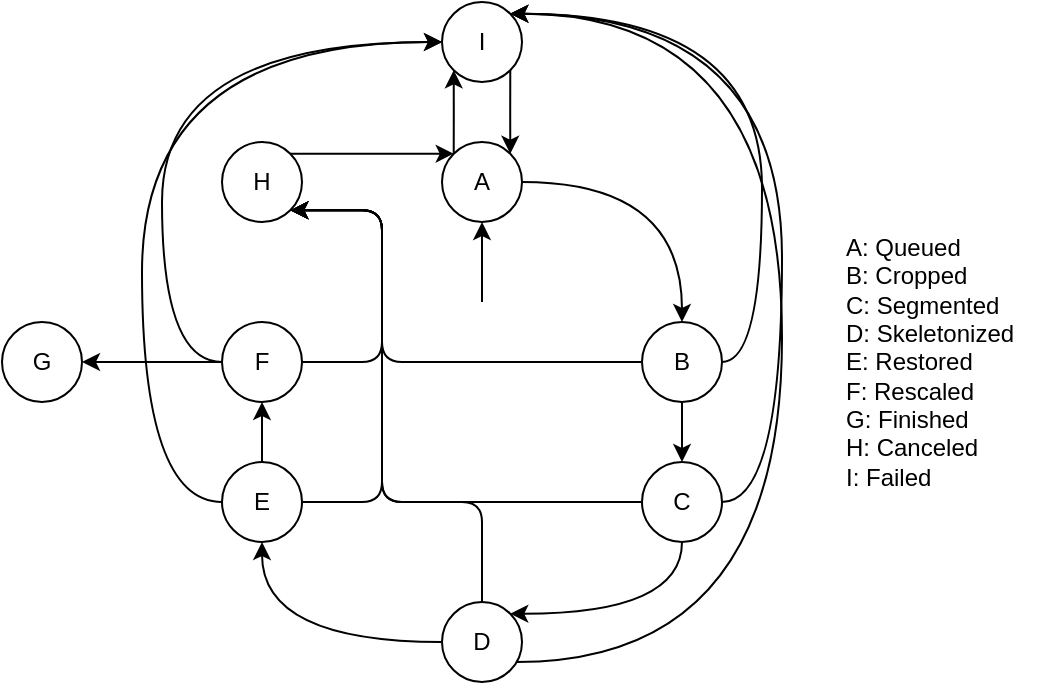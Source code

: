 <mxfile version="22.0.2" type="device">
  <diagram id="prtHgNgQTEPvFCAcTncT" name="Page-1">
    <mxGraphModel dx="1276" dy="606" grid="1" gridSize="10" guides="1" tooltips="1" connect="1" arrows="1" fold="1" page="1" pageScale="1" pageWidth="827" pageHeight="1169" math="0" shadow="0">
      <root>
        <mxCell id="0" />
        <mxCell id="1" parent="0" />
        <mxCell id="1sUiPSsAPYxyv5YN31Tx-9" style="edgeStyle=orthogonalEdgeStyle;rounded=1;orthogonalLoop=1;jettySize=auto;html=1;entryX=0.5;entryY=0;entryDx=0;entryDy=0;curved=1;" parent="1" source="1sUiPSsAPYxyv5YN31Tx-1" target="1sUiPSsAPYxyv5YN31Tx-3" edge="1">
          <mxGeometry relative="1" as="geometry">
            <Array as="points">
              <mxPoint x="440" y="150" />
            </Array>
          </mxGeometry>
        </mxCell>
        <mxCell id="1sUiPSsAPYxyv5YN31Tx-34" style="edgeStyle=orthogonalEdgeStyle;rounded=0;orthogonalLoop=1;jettySize=auto;html=1;exitX=0;exitY=0;exitDx=0;exitDy=0;entryX=0;entryY=1;entryDx=0;entryDy=0;" parent="1" source="1sUiPSsAPYxyv5YN31Tx-1" target="1sUiPSsAPYxyv5YN31Tx-25" edge="1">
          <mxGeometry relative="1" as="geometry">
            <Array as="points" />
          </mxGeometry>
        </mxCell>
        <mxCell id="1sUiPSsAPYxyv5YN31Tx-1" value="A" style="ellipse;whiteSpace=wrap;html=1;aspect=fixed;" parent="1" vertex="1">
          <mxGeometry x="320" y="130" width="40" height="40" as="geometry" />
        </mxCell>
        <mxCell id="1sUiPSsAPYxyv5YN31Tx-12" style="edgeStyle=orthogonalEdgeStyle;orthogonalLoop=1;jettySize=auto;html=1;entryX=0.5;entryY=1;entryDx=0;entryDy=0;curved=1;" parent="1" source="1sUiPSsAPYxyv5YN31Tx-2" target="1sUiPSsAPYxyv5YN31Tx-5" edge="1">
          <mxGeometry relative="1" as="geometry" />
        </mxCell>
        <mxCell id="1sUiPSsAPYxyv5YN31Tx-23" style="edgeStyle=orthogonalEdgeStyle;rounded=1;orthogonalLoop=1;jettySize=auto;html=1;entryX=1;entryY=1;entryDx=0;entryDy=0;" parent="1" source="1sUiPSsAPYxyv5YN31Tx-2" target="1sUiPSsAPYxyv5YN31Tx-15" edge="1">
          <mxGeometry relative="1" as="geometry">
            <mxPoint x="250" y="158" as="targetPoint" />
            <Array as="points">
              <mxPoint x="340" y="310" />
              <mxPoint x="290" y="310" />
              <mxPoint x="290" y="164" />
            </Array>
          </mxGeometry>
        </mxCell>
        <mxCell id="1sUiPSsAPYxyv5YN31Tx-29" style="edgeStyle=orthogonalEdgeStyle;orthogonalLoop=1;jettySize=auto;html=1;entryX=1;entryY=0;entryDx=0;entryDy=0;curved=1;" parent="1" source="1sUiPSsAPYxyv5YN31Tx-2" target="1sUiPSsAPYxyv5YN31Tx-25" edge="1">
          <mxGeometry relative="1" as="geometry">
            <Array as="points">
              <mxPoint x="490" y="390" />
              <mxPoint x="490" y="66" />
            </Array>
          </mxGeometry>
        </mxCell>
        <mxCell id="1sUiPSsAPYxyv5YN31Tx-2" value="D" style="ellipse;whiteSpace=wrap;html=1;aspect=fixed;" parent="1" vertex="1">
          <mxGeometry x="320" y="360" width="40" height="40" as="geometry" />
        </mxCell>
        <mxCell id="1sUiPSsAPYxyv5YN31Tx-10" style="edgeStyle=orthogonalEdgeStyle;orthogonalLoop=1;jettySize=auto;html=1;entryX=0.5;entryY=0;entryDx=0;entryDy=0;curved=1;" parent="1" source="1sUiPSsAPYxyv5YN31Tx-3" target="1sUiPSsAPYxyv5YN31Tx-4" edge="1">
          <mxGeometry relative="1" as="geometry" />
        </mxCell>
        <mxCell id="1sUiPSsAPYxyv5YN31Tx-22" style="edgeStyle=orthogonalEdgeStyle;rounded=1;orthogonalLoop=1;jettySize=auto;html=1;entryX=1;entryY=1;entryDx=0;entryDy=0;" parent="1" source="1sUiPSsAPYxyv5YN31Tx-3" target="1sUiPSsAPYxyv5YN31Tx-15" edge="1">
          <mxGeometry relative="1" as="geometry">
            <Array as="points">
              <mxPoint x="290" y="240" />
              <mxPoint x="290" y="164" />
            </Array>
          </mxGeometry>
        </mxCell>
        <mxCell id="1sUiPSsAPYxyv5YN31Tx-27" style="edgeStyle=orthogonalEdgeStyle;orthogonalLoop=1;jettySize=auto;html=1;exitX=1;exitY=0.5;exitDx=0;exitDy=0;entryX=1;entryY=0;entryDx=0;entryDy=0;curved=1;" parent="1" source="1sUiPSsAPYxyv5YN31Tx-3" target="1sUiPSsAPYxyv5YN31Tx-25" edge="1">
          <mxGeometry relative="1" as="geometry">
            <Array as="points">
              <mxPoint x="480" y="240" />
              <mxPoint x="480" y="66" />
            </Array>
          </mxGeometry>
        </mxCell>
        <mxCell id="1sUiPSsAPYxyv5YN31Tx-3" value="B" style="ellipse;whiteSpace=wrap;html=1;aspect=fixed;" parent="1" vertex="1">
          <mxGeometry x="420" y="220" width="40" height="40" as="geometry" />
        </mxCell>
        <mxCell id="1sUiPSsAPYxyv5YN31Tx-11" style="edgeStyle=orthogonalEdgeStyle;orthogonalLoop=1;jettySize=auto;html=1;entryX=1;entryY=0;entryDx=0;entryDy=0;curved=1;exitX=0.5;exitY=1;exitDx=0;exitDy=0;" parent="1" source="1sUiPSsAPYxyv5YN31Tx-4" target="1sUiPSsAPYxyv5YN31Tx-2" edge="1">
          <mxGeometry relative="1" as="geometry">
            <mxPoint x="434" y="310" as="sourcePoint" />
            <mxPoint x="394" y="380" as="targetPoint" />
            <Array as="points">
              <mxPoint x="440" y="366" />
            </Array>
          </mxGeometry>
        </mxCell>
        <mxCell id="1sUiPSsAPYxyv5YN31Tx-16" style="edgeStyle=orthogonalEdgeStyle;rounded=1;orthogonalLoop=1;jettySize=auto;html=1;entryX=1;entryY=1;entryDx=0;entryDy=0;" parent="1" source="1sUiPSsAPYxyv5YN31Tx-4" target="1sUiPSsAPYxyv5YN31Tx-15" edge="1">
          <mxGeometry relative="1" as="geometry">
            <Array as="points">
              <mxPoint x="290" y="310" />
              <mxPoint x="290" y="164" />
            </Array>
          </mxGeometry>
        </mxCell>
        <mxCell id="1sUiPSsAPYxyv5YN31Tx-28" style="edgeStyle=orthogonalEdgeStyle;orthogonalLoop=1;jettySize=auto;html=1;entryX=1;entryY=0;entryDx=0;entryDy=0;curved=1;" parent="1" source="1sUiPSsAPYxyv5YN31Tx-4" target="1sUiPSsAPYxyv5YN31Tx-25" edge="1">
          <mxGeometry relative="1" as="geometry">
            <Array as="points">
              <mxPoint x="490" y="310" />
              <mxPoint x="490" y="66" />
            </Array>
          </mxGeometry>
        </mxCell>
        <mxCell id="1sUiPSsAPYxyv5YN31Tx-4" value="C" style="ellipse;whiteSpace=wrap;html=1;aspect=fixed;" parent="1" vertex="1">
          <mxGeometry x="420" y="290" width="40" height="40" as="geometry" />
        </mxCell>
        <mxCell id="1sUiPSsAPYxyv5YN31Tx-13" style="edgeStyle=orthogonalEdgeStyle;orthogonalLoop=1;jettySize=auto;html=1;entryX=0.5;entryY=1;entryDx=0;entryDy=0;curved=1;" parent="1" source="1sUiPSsAPYxyv5YN31Tx-5" target="1sUiPSsAPYxyv5YN31Tx-7" edge="1">
          <mxGeometry relative="1" as="geometry" />
        </mxCell>
        <mxCell id="1sUiPSsAPYxyv5YN31Tx-17" style="edgeStyle=orthogonalEdgeStyle;rounded=1;orthogonalLoop=1;jettySize=auto;html=1;entryX=1;entryY=1;entryDx=0;entryDy=0;exitX=0;exitY=0.5;exitDx=0;exitDy=0;" parent="1" source="1sUiPSsAPYxyv5YN31Tx-7" target="1sUiPSsAPYxyv5YN31Tx-15" edge="1">
          <mxGeometry relative="1" as="geometry">
            <Array as="points">
              <mxPoint x="290" y="240" />
              <mxPoint x="290" y="164" />
            </Array>
          </mxGeometry>
        </mxCell>
        <mxCell id="1sUiPSsAPYxyv5YN31Tx-30" style="edgeStyle=orthogonalEdgeStyle;orthogonalLoop=1;jettySize=auto;html=1;entryX=0;entryY=0.5;entryDx=0;entryDy=0;curved=1;" parent="1" source="1sUiPSsAPYxyv5YN31Tx-5" target="1sUiPSsAPYxyv5YN31Tx-25" edge="1">
          <mxGeometry relative="1" as="geometry">
            <Array as="points">
              <mxPoint x="170" y="310" />
              <mxPoint x="170" y="80" />
            </Array>
          </mxGeometry>
        </mxCell>
        <mxCell id="1sUiPSsAPYxyv5YN31Tx-5" value="E" style="ellipse;whiteSpace=wrap;html=1;aspect=fixed;" parent="1" vertex="1">
          <mxGeometry x="210" y="290" width="40" height="40" as="geometry" />
        </mxCell>
        <mxCell id="1sUiPSsAPYxyv5YN31Tx-8" value="A: Queued&lt;br&gt;B: Cropped&lt;br&gt;C: Segmented&lt;br&gt;D: Skeletonized&lt;br&gt;E: Restored&lt;br&gt;F: Rescaled&lt;br&gt;G: Finished&lt;br&gt;H: Canceled&lt;br&gt;I: Failed" style="text;html=1;align=left;verticalAlign=middle;resizable=0;points=[];autosize=1;strokeColor=none;fillColor=none;" parent="1" vertex="1">
          <mxGeometry x="520" y="170" width="110" height="140" as="geometry" />
        </mxCell>
        <mxCell id="tBsXaclavV-sVchKQHWA-2" style="edgeStyle=orthogonalEdgeStyle;rounded=0;orthogonalLoop=1;jettySize=auto;html=1;exitX=1;exitY=0;exitDx=0;exitDy=0;entryX=0;entryY=0;entryDx=0;entryDy=0;" parent="1" source="1sUiPSsAPYxyv5YN31Tx-15" target="1sUiPSsAPYxyv5YN31Tx-1" edge="1">
          <mxGeometry relative="1" as="geometry" />
        </mxCell>
        <mxCell id="1sUiPSsAPYxyv5YN31Tx-15" value="H" style="ellipse;whiteSpace=wrap;html=1;aspect=fixed;" parent="1" vertex="1">
          <mxGeometry x="210" y="130" width="40" height="40" as="geometry" />
        </mxCell>
        <mxCell id="1sUiPSsAPYxyv5YN31Tx-21" value="" style="edgeStyle=orthogonalEdgeStyle;rounded=1;orthogonalLoop=1;jettySize=auto;html=1;entryX=1;entryY=1;entryDx=0;entryDy=0;" parent="1" source="1sUiPSsAPYxyv5YN31Tx-5" target="1sUiPSsAPYxyv5YN31Tx-15" edge="1">
          <mxGeometry relative="1" as="geometry">
            <mxPoint x="230" y="290" as="sourcePoint" />
            <mxPoint x="260" y="190" as="targetPoint" />
            <Array as="points">
              <mxPoint x="290" y="310" />
              <mxPoint x="290" y="164" />
            </Array>
          </mxGeometry>
        </mxCell>
        <mxCell id="1sUiPSsAPYxyv5YN31Tx-32" style="edgeStyle=orthogonalEdgeStyle;orthogonalLoop=1;jettySize=auto;html=1;entryX=0;entryY=0.5;entryDx=0;entryDy=0;curved=1;" parent="1" source="1sUiPSsAPYxyv5YN31Tx-7" target="1sUiPSsAPYxyv5YN31Tx-25" edge="1">
          <mxGeometry relative="1" as="geometry">
            <Array as="points">
              <mxPoint x="180" y="240" />
              <mxPoint x="180" y="80" />
            </Array>
          </mxGeometry>
        </mxCell>
        <mxCell id="1sUiPSsAPYxyv5YN31Tx-39" style="edgeStyle=orthogonalEdgeStyle;rounded=0;orthogonalLoop=1;jettySize=auto;html=1;" parent="1" source="1sUiPSsAPYxyv5YN31Tx-7" target="1sUiPSsAPYxyv5YN31Tx-38" edge="1">
          <mxGeometry relative="1" as="geometry" />
        </mxCell>
        <mxCell id="1sUiPSsAPYxyv5YN31Tx-7" value="F" style="ellipse;whiteSpace=wrap;html=1;aspect=fixed;" parent="1" vertex="1">
          <mxGeometry x="210" y="220" width="40" height="40" as="geometry" />
        </mxCell>
        <mxCell id="1sUiPSsAPYxyv5YN31Tx-36" style="edgeStyle=orthogonalEdgeStyle;orthogonalLoop=1;jettySize=auto;html=1;exitX=1;exitY=1;exitDx=0;exitDy=0;entryX=1;entryY=0;entryDx=0;entryDy=0;curved=1;" parent="1" source="1sUiPSsAPYxyv5YN31Tx-25" target="1sUiPSsAPYxyv5YN31Tx-1" edge="1">
          <mxGeometry relative="1" as="geometry" />
        </mxCell>
        <mxCell id="1sUiPSsAPYxyv5YN31Tx-25" value="I" style="ellipse;whiteSpace=wrap;html=1;aspect=fixed;" parent="1" vertex="1">
          <mxGeometry x="320" y="60" width="40" height="40" as="geometry" />
        </mxCell>
        <mxCell id="1sUiPSsAPYxyv5YN31Tx-37" value="" style="endArrow=classic;html=1;rounded=0;entryX=0.5;entryY=1;entryDx=0;entryDy=0;" parent="1" target="1sUiPSsAPYxyv5YN31Tx-1" edge="1">
          <mxGeometry width="50" height="50" relative="1" as="geometry">
            <mxPoint x="340" y="210" as="sourcePoint" />
            <mxPoint x="470" y="220" as="targetPoint" />
            <Array as="points" />
          </mxGeometry>
        </mxCell>
        <mxCell id="1sUiPSsAPYxyv5YN31Tx-38" value="G" style="ellipse;whiteSpace=wrap;html=1;aspect=fixed;" parent="1" vertex="1">
          <mxGeometry x="100" y="220" width="40" height="40" as="geometry" />
        </mxCell>
      </root>
    </mxGraphModel>
  </diagram>
</mxfile>
